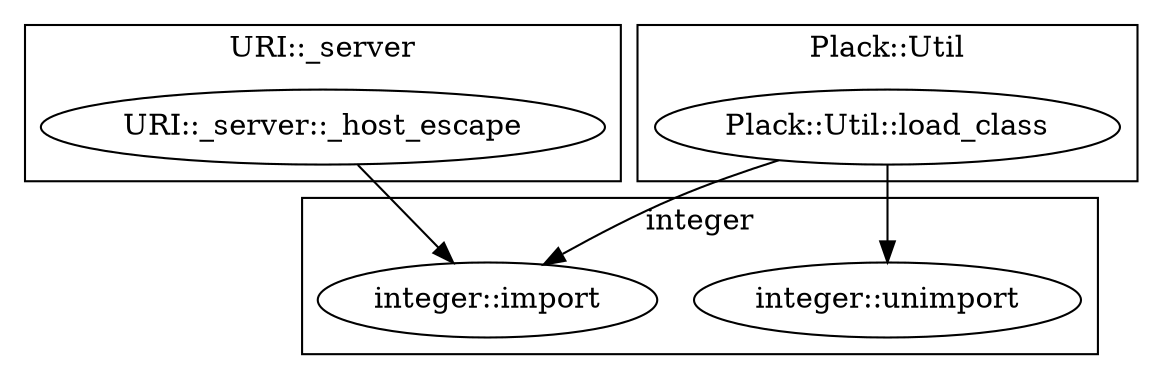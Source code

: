 digraph {
graph [overlap=false]
subgraph cluster_integer {
	label="integer";
	"integer::import";
	"integer::unimport";
}
subgraph cluster_URI__server {
	label="URI::_server";
	"URI::_server::_host_escape";
}
subgraph cluster_Plack_Util {
	label="Plack::Util";
	"Plack::Util::load_class";
}
"Plack::Util::load_class" -> "integer::unimport";
"Plack::Util::load_class" -> "integer::import";
"URI::_server::_host_escape" -> "integer::import";
}
